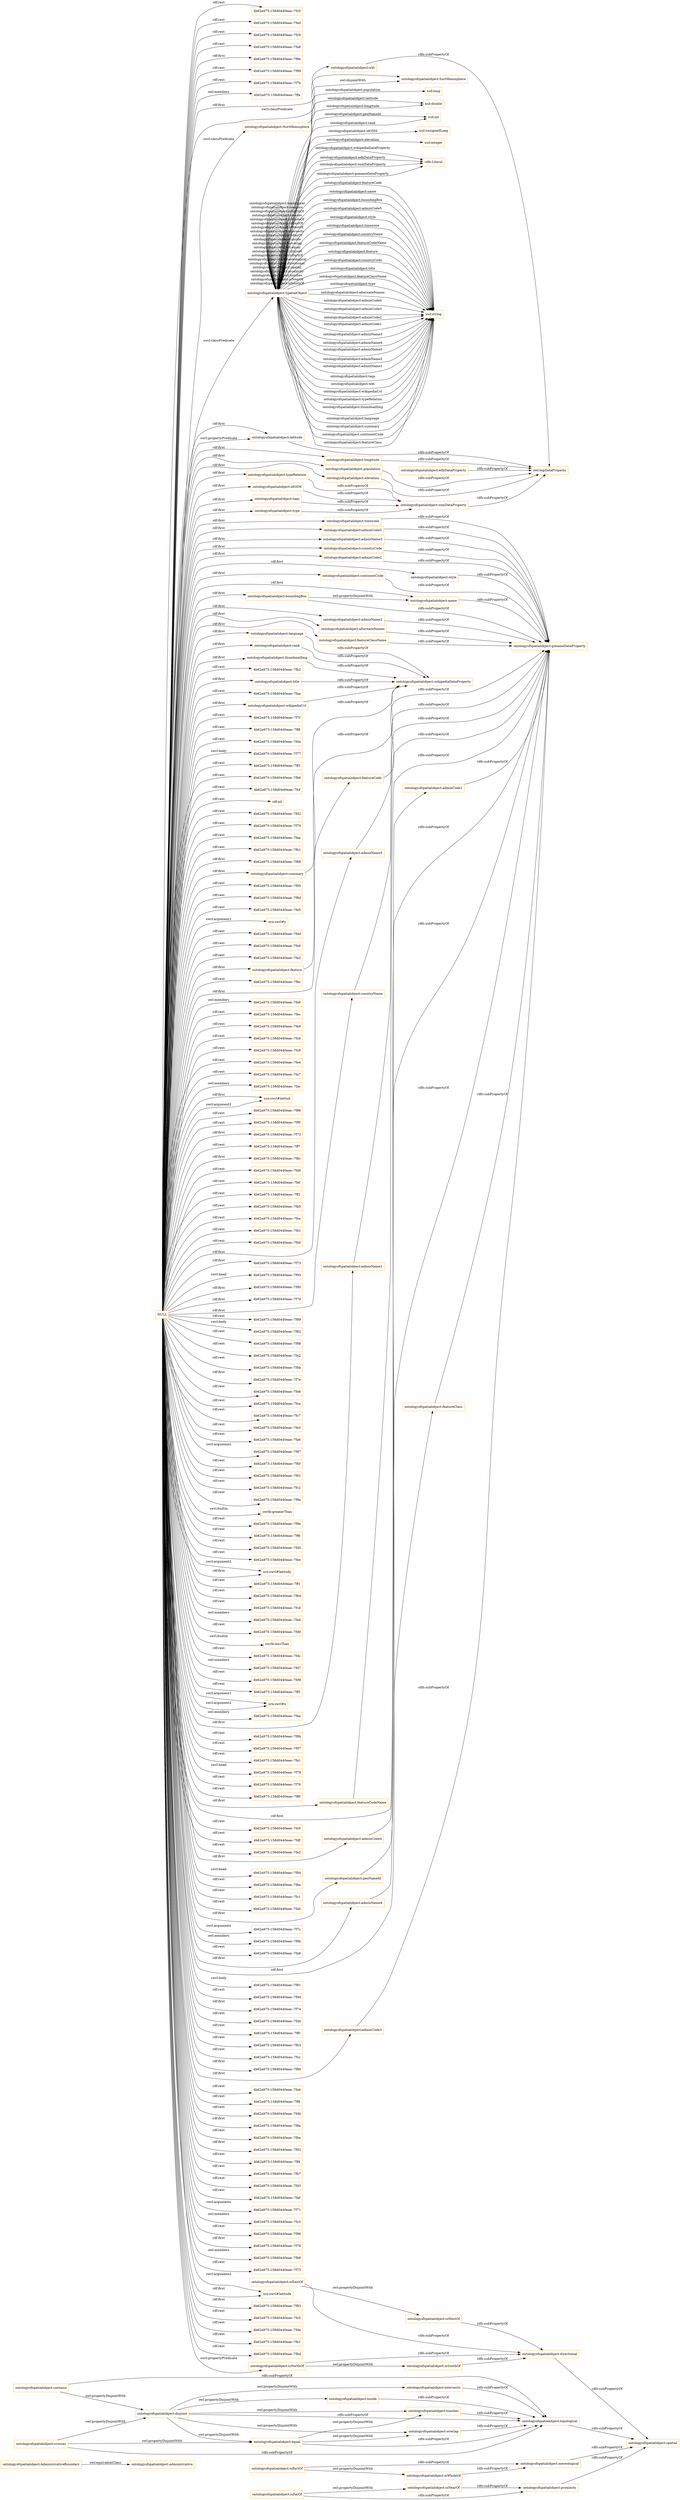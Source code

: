 digraph ar2dtool_diagram { 
rankdir=LR;
size="1501"
node [shape = rectangle, color="orange"]; "ontologyofspatialobject:AdministrativeBoundary" "ontologyofspatialobject:SurtHemisphere" "ontologyofspatialobject:administrative" "ontologyofspatialobject:NortHemisphere" "ontologyofspatialobject:SpatialObject" ; /*classes style*/
	"ontologyofspatialobject:directional" -> "ontologyofspatialobject:spatial" [ label = "rdfs:subPropertyOf" ];
	"ontologyofspatialobject:population" -> "owl:topDataProperty" [ label = "rdfs:subPropertyOf" ];
	"ontologyofspatialobject:summary" -> "ontologyofspatialobject:wikipediaDataProperty" [ label = "rdfs:subPropertyOf" ];
	"ontologyofspatialobject:adminCode4" -> "ontologyofspatialobject:gonameDataProperty" [ label = "rdfs:subPropertyOf" ];
	"ontologyofspatialobject:overlap" -> "ontologyofspatialobject:topological" [ label = "rdfs:subPropertyOf" ];
	"ontologyofspatialobject:feature" -> "ontologyofspatialobject:wikipediaDataProperty" [ label = "rdfs:subPropertyOf" ];
	"ontologyofspatialobject:geoNameId" -> "ontologyofspatialobject:gonameDataProperty" [ label = "rdfs:subPropertyOf" ];
	"ontologyofspatialobject:adminName4" -> "ontologyofspatialobject:gonameDataProperty" [ label = "rdfs:subPropertyOf" ];
	"ontologyofspatialobject:elevation" -> "owl:topDataProperty" [ label = "rdfs:subPropertyOf" ];
	"ontologyofspatialobject:typeRelation" -> "ontologyofspatialobject:osmDataProperty" [ label = "rdfs:subPropertyOf" ];
	"ontologyofspatialobject:isWholeOf" -> "ontologyofspatialobject:mereological" [ label = "rdfs:subPropertyOf" ];
	"ontologyofspatialobject:edbDataProperty" -> "owl:topDataProperty" [ label = "rdfs:subPropertyOf" ];
	"ontologyofspatialobject:idOSM" -> "ontologyofspatialobject:osmDataProperty" [ label = "rdfs:subPropertyOf" ];
	"ontologyofspatialobject:isSouthOf" -> "ontologyofspatialobject:directional" [ label = "rdfs:subPropertyOf" ];
	"ontologyofspatialobject:adminCode3" -> "ontologyofspatialobject:gonameDataProperty" [ label = "rdfs:subPropertyOf" ];
	"ontologyofspatialobject:osmDataProperty" -> "owl:topDataProperty" [ label = "rdfs:subPropertyOf" ];
	"ontologyofspatialobject:timezone" -> "ontologyofspatialobject:gonameDataProperty" [ label = "rdfs:subPropertyOf" ];
	"ontologyofspatialobject:wikipediaUrl" -> "ontologyofspatialobject:wikipediaDataProperty" [ label = "rdfs:subPropertyOf" ];
	"ontologyofspatialobject:adminName3" -> "ontologyofspatialobject:gonameDataProperty" [ label = "rdfs:subPropertyOf" ];
	"ontologyofspatialobject:countryCode" -> "ontologyofspatialobject:gonameDataProperty" [ label = "rdfs:subPropertyOf" ];
	"ontologyofspatialobject:isPartOf" -> "ontologyofspatialobject:mereological" [ label = "rdfs:subPropertyOf" ];
	"ontologyofspatialobject:isPartOf" -> "ontologyofspatialobject:isWholeOf" [ label = "owl:propertyDisjointWith" ];
	"ontologyofspatialobject:adminCode2" -> "ontologyofspatialobject:gonameDataProperty" [ label = "rdfs:subPropertyOf" ];
	"ontologyofspatialobject:mereological" -> "ontologyofspatialobject:spatial" [ label = "rdfs:subPropertyOf" ];
	"ontologyofspatialobject:wkt" -> "owl:topDataProperty" [ label = "rdfs:subPropertyOf" ];
	"ontologyofspatialobject:disjoint" -> "ontologyofspatialobject:intersects" [ label = "owl:propertyDisjointWith" ];
	"ontologyofspatialobject:disjoint" -> "ontologyofspatialobject:overlap" [ label = "owl:propertyDisjointWith" ];
	"ontologyofspatialobject:disjoint" -> "ontologyofspatialobject:topological" [ label = "rdfs:subPropertyOf" ];
	"ontologyofspatialobject:disjoint" -> "ontologyofspatialobject:inside" [ label = "owl:propertyDisjointWith" ];
	"ontologyofspatialobject:disjoint" -> "ontologyofspatialobject:touches" [ label = "owl:propertyDisjointWith" ];
	"ontologyofspatialobject:disjoint" -> "ontologyofspatialobject:equal" [ label = "owl:propertyDisjointWith" ];
	"ontologyofspatialobject:topological" -> "ontologyofspatialobject:spatial" [ label = "rdfs:subPropertyOf" ];
	"ontologyofspatialobject:continentCode" -> "ontologyofspatialobject:gonameDataProperty" [ label = "rdfs:subPropertyOf" ];
	"ontologyofspatialobject:name" -> "ontologyofspatialobject:gonameDataProperty" [ label = "rdfs:subPropertyOf" ];
	"ontologyofspatialobject:isNorthOf" -> "ontologyofspatialobject:isSouthOf" [ label = "owl:propertyDisjointWith" ];
	"ontologyofspatialobject:isNorthOf" -> "ontologyofspatialobject:directional" [ label = "rdfs:subPropertyOf" ];
	"ontologyofspatialobject:adminName2" -> "ontologyofspatialobject:gonameDataProperty" [ label = "rdfs:subPropertyOf" ];
	"ontologyofspatialobject:boundingBox" -> "ontologyofspatialobject:name" [ label = "owl:propertyDisjointWith" ];
	"ontologyofspatialobject:boundingBox" -> "ontologyofspatialobject:gonameDataProperty" [ label = "rdfs:subPropertyOf" ];
	"ontologyofspatialobject:rank" -> "ontologyofspatialobject:wikipediaDataProperty" [ label = "rdfs:subPropertyOf" ];
	"ontologyofspatialobject:alternateNames" -> "ontologyofspatialobject:gonameDataProperty" [ label = "rdfs:subPropertyOf" ];
	"ontologyofspatialobject:isEastOf" -> "ontologyofspatialobject:isWestOf" [ label = "owl:propertyDisjointWith" ];
	"ontologyofspatialobject:isEastOf" -> "ontologyofspatialobject:directional" [ label = "rdfs:subPropertyOf" ];
	"ontologyofspatialobject:contains" -> "ontologyofspatialobject:topological" [ label = "rdfs:subPropertyOf" ];
	"ontologyofspatialobject:contains" -> "ontologyofspatialobject:disjoint" [ label = "owl:propertyDisjointWith" ];
	"ontologyofspatialobject:AdministrativeBoundary" -> "ontologyofspatialobject:administrative" [ label = "owl:equivalentClass" ];
	"NULL" -> "4b62a975:158d0440eae:-7fb2" [ label = "rdf:rest" ];
	"NULL" -> "ontologyofspatialobject:featureClassName" [ label = "rdf:first" ];
	"NULL" -> "4b62a975:158d0440eae:-7faa" [ label = "rdf:rest" ];
	"NULL" -> "ontologyofspatialobject:language" [ label = "rdf:first" ];
	"NULL" -> "4b62a975:158d0440eae:-7f7f" [ label = "rdf:rest" ];
	"NULL" -> "4b62a975:158d0440eae:-7ff8" [ label = "rdf:rest" ];
	"NULL" -> "4b62a975:158d0440eae:-7fda" [ label = "rdf:rest" ];
	"NULL" -> "4b62a975:158d0440eae:-7f77" [ label = "swrl:body" ];
	"NULL" -> "4b62a975:158d0440eae:-7ff3" [ label = "rdf:rest" ];
	"NULL" -> "4b62a975:158d0440eae:-7fb6" [ label = "rdf:rest" ];
	"NULL" -> "4b62a975:158d0440eae:-7fcf" [ label = "rdf:rest" ];
	"NULL" -> "rdf:nil" [ label = "rdf:rest" ];
	"NULL" -> "4b62a975:158d0440eae:-7fd2" [ label = "rdf:rest" ];
	"NULL" -> "4b62a975:158d0440eae:-7f70" [ label = "rdf:rest" ];
	"NULL" -> "4b62a975:158d0440eae:-7fae" [ label = "rdf:rest" ];
	"NULL" -> "ontologyofspatialobject:adminName3" [ label = "rdf:first" ];
	"NULL" -> "4b62a975:158d0440eae:-7fb1" [ label = "rdf:rest" ];
	"NULL" -> "4b62a975:158d0440eae:-7f88" [ label = "rdf:first" ];
	"NULL" -> "ontologyofspatialobject:thumbnailImg" [ label = "rdf:first" ];
	"NULL" -> "4b62a975:158d0440eae:-7f95" [ label = "rdf:rest" ];
	"NULL" -> "ontologyofspatialobject:wkt" [ label = "rdf:first" ];
	"NULL" -> "ontologyofspatialobject:timezone" [ label = "rdf:first" ];
	"NULL" -> "4b62a975:158d0440eae:-7f8d" [ label = "rdf:rest" ];
	"NULL" -> "4b62a975:158d0440eae:-7fe5" [ label = "rdf:rest" ];
	"NULL" -> "urn:swrl#y" [ label = "swrl:argument1" ];
	"NULL" -> "4b62a975:158d0440eae:-7fdd" [ label = "rdf:rest" ];
	"NULL" -> "4b62a975:158d0440eae:-7fe0" [ label = "rdf:rest" ];
	"NULL" -> "4b62a975:158d0440eae:-7fa3" [ label = "rdf:rest" ];
	"NULL" -> "ontologyofspatialobject:featureCode" [ label = "rdf:first" ];
	"NULL" -> "4b62a975:158d0440eae:-7fbc" [ label = "rdf:rest" ];
	"NULL" -> "ontologyofspatialobject:latitude" [ label = "swrl:propertyPredicate" ];
	"NULL" -> "4b62a975:158d0440eae:-7fe6" [ label = "owl:members" ];
	"NULL" -> "4b62a975:158d0440eae:-7fec" [ label = "rdf:rest" ];
	"NULL" -> "4b62a975:158d0440eae:-7fe9" [ label = "rdf:rest" ];
	"NULL" -> "4b62a975:158d0440eae:-7fcb" [ label = "rdf:rest" ];
	"NULL" -> "4b62a975:158d0440eae:-7fc8" [ label = "rdf:rest" ];
	"NULL" -> "ontologyofspatialobject:adminCode3" [ label = "rdf:first" ];
	"NULL" -> "4b62a975:158d0440eae:-7fe4" [ label = "rdf:rest" ];
	"NULL" -> "4b62a975:158d0440eae:-7fa7" [ label = "rdf:rest" ];
	"NULL" -> "4b62a975:158d0440eae:-7fac" [ label = "owl:members" ];
	"NULL" -> "ontologyofspatialobject:geoNameId" [ label = "rdf:first" ];
	"NULL" -> "urn:swrl#latitud" [ label = "swrl:argument2" ];
	"NULL" -> "4b62a975:158d0440eae:-7f86" [ label = "rdf:rest" ];
	"NULL" -> "4b62a975:158d0440eae:-7f9f" [ label = "rdf:rest" ];
	"NULL" -> "ontologyofspatialobject:adminCode4" [ label = "rdf:first" ];
	"NULL" -> "ontologyofspatialobject:continentCode" [ label = "rdf:first" ];
	"NULL" -> "4b62a975:158d0440eae:-7f72" [ label = "rdf:first" ];
	"NULL" -> "4b62a975:158d0440eae:-7ff7" [ label = "rdf:rest" ];
	"NULL" -> "4b62a975:158d0440eae:-7f8c" [ label = "rdf:first" ];
	"NULL" -> "4b62a975:158d0440eae:-7fd6" [ label = "rdf:rest" ];
	"NULL" -> "4b62a975:158d0440eae:-7fef" [ label = "rdf:rest" ];
	"NULL" -> "4b62a975:158d0440eae:-7ff2" [ label = "rdf:rest" ];
	"NULL" -> "4b62a975:158d0440eae:-7fb5" [ label = "rdf:rest" ];
	"NULL" -> "ontologyofspatialobject:latitude" [ label = "rdf:first" ];
	"NULL" -> "4b62a975:158d0440eae:-7fce" [ label = "rdf:rest" ];
	"NULL" -> "4b62a975:158d0440eae:-7fd1" [ label = "rdf:rest" ];
	"NULL" -> "ontologyofspatialobject:adminName4" [ label = "rdf:first" ];
	"NULL" -> "4b62a975:158d0440eae:-7fb0" [ label = "rdf:rest" ];
	"NULL" -> "ontologyofspatialobject:countryName" [ label = "rdf:first" ];
	"NULL" -> "urn:swrl#latitud" [ label = "rdf:first" ];
	"NULL" -> "4b62a975:158d0440eae:-7f73" [ label = "rdf:first" ];
	"NULL" -> "4b62a975:158d0440eae:-7f93" [ label = "swrl:head" ];
	"NULL" -> "4b62a975:158d0440eae:-7f90" [ label = "rdf:first" ];
	"NULL" -> "4b62a975:158d0440eae:-7f7d" [ label = "rdf:first" ];
	"NULL" -> "ontologyofspatialobject:taqs" [ label = "rdf:first" ];
	"NULL" -> "4b62a975:158d0440eae:-7f89" [ label = "rdf:rest" ];
	"NULL" -> "4b62a975:158d0440eae:-7f82" [ label = "swrl:body" ];
	"NULL" -> "4b62a975:158d0440eae:-7f98" [ label = "rdf:rest" ];
	"NULL" -> "4b62a975:158d0440eae:-7fa2" [ label = "rdf:rest" ];
	"NULL" -> "4b62a975:158d0440eae:-7fbb" [ label = "rdf:rest" ];
	"NULL" -> "ontologyofspatialobject:summary" [ label = "rdf:first" ];
	"NULL" -> "ontologyofspatialobject:boundingBox" [ label = "rdf:first" ];
	"NULL" -> "4b62a975:158d0440eae:-7f7e" [ label = "rdf:first" ];
	"NULL" -> "4b62a975:158d0440eae:-7fe8" [ label = "rdf:rest" ];
	"NULL" -> "4b62a975:158d0440eae:-7fca" [ label = "rdf:rest" ];
	"NULL" -> "ontologyofspatialobject:feature" [ label = "rdf:first" ];
	"NULL" -> "4b62a975:158d0440eae:-7fc7" [ label = "rdf:rest" ];
	"NULL" -> "ontologyofspatialobject:SpatialObject" [ label = "swrl:classPredicate" ];
	"NULL" -> "4b62a975:158d0440eae:-7fe3" [ label = "rdf:rest" ];
	"NULL" -> "4b62a975:158d0440eae:-7fa6" [ label = "rdf:rest" ];
	"NULL" -> "4b62a975:158d0440eae:-7f87" [ label = "swrl:arguments" ];
	"NULL" -> "ontologyofspatialobject:SurtHemisphere" [ label = "swrl:classPredicate" ];
	"NULL" -> "4b62a975:158d0440eae:-7fbf" [ label = "rdf:rest" ];
	"NULL" -> "4b62a975:158d0440eae:-7f81" [ label = "rdf:rest" ];
	"NULL" -> "4b62a975:158d0440eae:-7fc2" [ label = "rdf:rest" ];
	"NULL" -> "4b62a975:158d0440eae:-7f9a" [ label = "rdf:rest" ];
	"NULL" -> "swrlb:greaterThan" [ label = "swrl:builtin" ];
	"NULL" -> "ontologyofspatialobject:NortHemisphere" [ label = "swrl:classPredicate" ];
	"NULL" -> "4b62a975:158d0440eae:-7f9e" [ label = "rdf:rest" ];
	"NULL" -> "4b62a975:158d0440eae:-7ff6" [ label = "rdf:rest" ];
	"NULL" -> "4b62a975:158d0440eae:-7fd5" [ label = "rdf:rest" ];
	"NULL" -> "4b62a975:158d0440eae:-7fee" [ label = "rdf:rest" ];
	"NULL" -> "urn:swrl#latitudy" [ label = "rdf:first" ];
	"NULL" -> "4b62a975:158d0440eae:-7ff1" [ label = "rdf:rest" ];
	"NULL" -> "4b62a975:158d0440eae:-7fb4" [ label = "rdf:rest" ];
	"NULL" -> "4b62a975:158d0440eae:-7fcd" [ label = "rdf:rest" ];
	"NULL" -> "4b62a975:158d0440eae:-7fa4" [ label = "owl:members" ];
	"NULL" -> "4b62a975:158d0440eae:-7fd0" [ label = "rdf:rest" ];
	"NULL" -> "swrlb:lessThan" [ label = "swrl:builtin" ];
	"NULL" -> "4b62a975:158d0440eae:-7fdc" [ label = "rdf:rest" ];
	"NULL" -> "4b62a975:158d0440eae:-7fd7" [ label = "owl:members" ];
	"NULL" -> "4b62a975:158d0440eae:-7fd9" [ label = "rdf:rest" ];
	"NULL" -> "4b62a975:158d0440eae:-7ff5" [ label = "rdf:rest" ];
	"NULL" -> "urn:swrl#x" [ label = "swrl:argument2" ];
	"NULL" -> "4b62a975:158d0440eae:-7fea" [ label = "owl:members" ];
	"NULL" -> "ontologyofspatialobject:elevation" [ label = "rdf:first" ];
	"NULL" -> "ontologyofspatialobject:adminName1" [ label = "rdf:first" ];
	"NULL" -> "ontologyofspatialobject:name" [ label = "rdf:first" ];
	"NULL" -> "4b62a975:158d0440eae:-7f8b" [ label = "rdf:rest" ];
	"NULL" -> "urn:swrl#latitudy" [ label = "swrl:argument2" ];
	"NULL" -> "4b62a975:158d0440eae:-7f97" [ label = "rdf:rest" ];
	"NULL" -> "4b62a975:158d0440eae:-7fa1" [ label = "rdf:rest" ];
	"NULL" -> "4b62a975:158d0440eae:-7f79" [ label = "swrl:head" ];
	"NULL" -> "ontologyofspatialobject:wikipediaUrl" [ label = "rdf:first" ];
	"NULL" -> "4b62a975:158d0440eae:-7f76" [ label = "rdf:rest" ];
	"NULL" -> "4b62a975:158d0440eae:-7f8f" [ label = "rdf:rest" ];
	"NULL" -> "ontologyofspatialobject:longitude" [ label = "rdf:first" ];
	"NULL" -> "ontologyofspatialobject:adminName2" [ label = "rdf:first" ];
	"NULL" -> "ontologyofspatialobject:featureClass" [ label = "rdf:first" ];
	"NULL" -> "4b62a975:158d0440eae:-7fc6" [ label = "rdf:rest" ];
	"NULL" -> "4b62a975:158d0440eae:-7fdf" [ label = "rdf:rest" ];
	"NULL" -> "4b62a975:158d0440eae:-7fe2" [ label = "rdf:rest" ];
	"NULL" -> "ontologyofspatialobject:adminCode5" [ label = "rdf:first" ];
	"NULL" -> "4b62a975:158d0440eae:-7f84" [ label = "swrl:head" ];
	"NULL" -> "4b62a975:158d0440eae:-7fbe" [ label = "rdf:rest" ];
	"NULL" -> "4b62a975:158d0440eae:-7fc1" [ label = "rdf:rest" ];
	"NULL" -> "4b62a975:158d0440eae:-7fa0" [ label = "rdf:rest" ];
	"NULL" -> "ontologyofspatialobject:style" [ label = "rdf:first" ];
	"NULL" -> "4b62a975:158d0440eae:-7f7c" [ label = "swrl:arguments" ];
	"NULL" -> "4b62a975:158d0440eae:-7f9b" [ label = "owl:members" ];
	"NULL" -> "4b62a975:158d0440eae:-7fa9" [ label = "rdf:rest" ];
	"NULL" -> "ontologyofspatialobject:adminName5" [ label = "rdf:first" ];
	"NULL" -> "ontologyofspatialobject:adminCode1" [ label = "rdf:first" ];
	"NULL" -> "urn:swrl#x" [ label = "swrl:argument1" ];
	"NULL" -> "ontologyofspatialobject:rank" [ label = "rdf:first" ];
	"NULL" -> "4b62a975:158d0440eae:-7f91" [ label = "swrl:body" ];
	"NULL" -> "4b62a975:158d0440eae:-7f9d" [ label = "rdf:rest" ];
	"NULL" -> "4b62a975:158d0440eae:-7f74" [ label = "rdf:first" ];
	"NULL" -> "4b62a975:158d0440eae:-7fd4" [ label = "rdf:rest" ];
	"NULL" -> "4b62a975:158d0440eae:-7ff0" [ label = "rdf:rest" ];
	"NULL" -> "4b62a975:158d0440eae:-7fb3" [ label = "rdf:rest" ];
	"NULL" -> "4b62a975:158d0440eae:-7fcc" [ label = "rdf:rest" ];
	"NULL" -> "4b62a975:158d0440eae:-7f80" [ label = "rdf:first" ];
	"NULL" -> "ontologyofspatialobject:title" [ label = "rdf:first" ];
	"NULL" -> "4b62a975:158d0440eae:-7fab" [ label = "rdf:rest" ];
	"NULL" -> "ontologyofspatialobject:adminCode2" [ label = "rdf:first" ];
	"NULL" -> "4b62a975:158d0440eae:-7ff9" [ label = "rdf:rest" ];
	"NULL" -> "4b62a975:158d0440eae:-7fdb" [ label = "rdf:rest" ];
	"NULL" -> "4b62a975:158d0440eae:-7f8a" [ label = "rdf:first" ];
	"NULL" -> "ontologyofspatialobject:isNorthOf" [ label = "swrl:propertyPredicate" ];
	"NULL" -> "4b62a975:158d0440eae:-7fba" [ label = "rdf:rest" ];
	"NULL" -> "ontologyofspatialobject:idOSM" [ label = "rdf:first" ];
	"NULL" -> "4b62a975:158d0440eae:-7f92" [ label = "rdf:first" ];
	"NULL" -> "4b62a975:158d0440eae:-7ff4" [ label = "rdf:rest" ];
	"NULL" -> "4b62a975:158d0440eae:-7fb7" [ label = "rdf:rest" ];
	"NULL" -> "4b62a975:158d0440eae:-7fd3" [ label = "rdf:rest" ];
	"NULL" -> "4b62a975:158d0440eae:-7faf" [ label = "rdf:rest" ];
	"NULL" -> "4b62a975:158d0440eae:-7f71" [ label = "swrl:arguments" ];
	"NULL" -> "4b62a975:158d0440eae:-7fc3" [ label = "owl:members" ];
	"NULL" -> "ontologyofspatialobject:typeRelation" [ label = "rdf:first" ];
	"NULL" -> "4b62a975:158d0440eae:-7f96" [ label = "rdf:rest" ];
	"NULL" -> "4b62a975:158d0440eae:-7f78" [ label = "rdf:first" ];
	"NULL" -> "4b62a975:158d0440eae:-7fb8" [ label = "owl:members" ];
	"NULL" -> "4b62a975:158d0440eae:-7f75" [ label = "rdf:rest" ];
	"NULL" -> "ontologyofspatialobject:type" [ label = "rdf:first" ];
	"NULL" -> "urn:swrl#latitudx" [ label = "rdf:first" ];
	"NULL" -> "ontologyofspatialobject:population" [ label = "rdf:first" ];
	"NULL" -> "4b62a975:158d0440eae:-7f83" [ label = "rdf:first" ];
	"NULL" -> "4b62a975:158d0440eae:-7fc5" [ label = "rdf:rest" ];
	"NULL" -> "urn:swrl#latitudx" [ label = "swrl:argument2" ];
	"NULL" -> "4b62a975:158d0440eae:-7fde" [ label = "rdf:rest" ];
	"NULL" -> "4b62a975:158d0440eae:-7fe1" [ label = "rdf:rest" ];
	"NULL" -> "4b62a975:158d0440eae:-7fbd" [ label = "rdf:rest" ];
	"NULL" -> "4b62a975:158d0440eae:-7fc0" [ label = "rdf:rest" ];
	"NULL" -> "4b62a975:158d0440eae:-7fed" [ label = "rdf:rest" ];
	"NULL" -> "ontologyofspatialobject:countryCode" [ label = "rdf:first" ];
	"NULL" -> "4b62a975:158d0440eae:-7fc9" [ label = "rdf:rest" ];
	"NULL" -> "4b62a975:158d0440eae:-7fa8" [ label = "rdf:rest" ];
	"NULL" -> "4b62a975:158d0440eae:-7f8e" [ label = "rdf:first" ];
	"NULL" -> "4b62a975:158d0440eae:-7f99" [ label = "rdf:rest" ];
	"NULL" -> "4b62a975:158d0440eae:-7f7b" [ label = "rdf:rest" ];
	"NULL" -> "4b62a975:158d0440eae:-7ffa" [ label = "owl:members" ];
	"NULL" -> "ontologyofspatialobject:featureCodeName" [ label = "rdf:first" ];
	"NULL" -> "ontologyofspatialobject:alternateNames" [ label = "rdf:first" ];
	"ontologyofspatialobject:adminCode1" -> "ontologyofspatialobject:gonameDataProperty" [ label = "rdfs:subPropertyOf" ];
	"ontologyofspatialobject:touches" -> "ontologyofspatialobject:topological" [ label = "rdfs:subPropertyOf" ];
	"ontologyofspatialobject:language" -> "ontologyofspatialobject:wikipediaDataProperty" [ label = "rdfs:subPropertyOf" ];
	"ontologyofspatialobject:inside" -> "ontologyofspatialobject:topological" [ label = "rdfs:subPropertyOf" ];
	"ontologyofspatialobject:longitude" -> "owl:topDataProperty" [ label = "rdfs:subPropertyOf" ];
	"ontologyofspatialobject:adminName1" -> "ontologyofspatialobject:gonameDataProperty" [ label = "rdfs:subPropertyOf" ];
	"ontologyofspatialobject:style" -> "ontologyofspatialobject:gonameDataProperty" [ label = "rdfs:subPropertyOf" ];
	"ontologyofspatialobject:crosses" -> "ontologyofspatialobject:topological" [ label = "rdfs:subPropertyOf" ];
	"ontologyofspatialobject:crosses" -> "ontologyofspatialobject:equal" [ label = "owl:propertyDisjointWith" ];
	"ontologyofspatialobject:crosses" -> "ontologyofspatialobject:disjoint" [ label = "owl:propertyDisjointWith" ];
	"ontologyofspatialobject:featureCodeName" -> "ontologyofspatialobject:gonameDataProperty" [ label = "rdfs:subPropertyOf" ];
	"ontologyofspatialobject:NortHemisphere" -> "ontologyofspatialobject:SurtHemisphere" [ label = "owl:disjointWith" ];
	"ontologyofspatialobject:intersects" -> "ontologyofspatialobject:topological" [ label = "rdfs:subPropertyOf" ];
	"ontologyofspatialobject:isFarOf" -> "ontologyofspatialobject:proximity" [ label = "rdfs:subPropertyOf" ];
	"ontologyofspatialobject:isFarOf" -> "ontologyofspatialobject:isNearOf" [ label = "owl:propertyDisjointWith" ];
	"ontologyofspatialobject:latitude" -> "owl:topDataProperty" [ label = "rdfs:subPropertyOf" ];
	"ontologyofspatialobject:proximity" -> "ontologyofspatialobject:spatial" [ label = "rdfs:subPropertyOf" ];
	"ontologyofspatialobject:isWestOf" -> "ontologyofspatialobject:directional" [ label = "rdfs:subPropertyOf" ];
	"ontologyofspatialobject:taqs" -> "ontologyofspatialobject:osmDataProperty" [ label = "rdfs:subPropertyOf" ];
	"ontologyofspatialobject:equal" -> "ontologyofspatialobject:touches" [ label = "owl:propertyDisjointWith" ];
	"ontologyofspatialobject:equal" -> "ontologyofspatialobject:topological" [ label = "rdfs:subPropertyOf" ];
	"ontologyofspatialobject:equal" -> "ontologyofspatialobject:overlap" [ label = "owl:propertyDisjointWith" ];
	"ontologyofspatialobject:featureClassName" -> "ontologyofspatialobject:gonameDataProperty" [ label = "rdfs:subPropertyOf" ];
	"ontologyofspatialobject:countryName" -> "ontologyofspatialobject:gonameDataProperty" [ label = "rdfs:subPropertyOf" ];
	"ontologyofspatialobject:type" -> "ontologyofspatialobject:osmDataProperty" [ label = "rdfs:subPropertyOf" ];
	"ontologyofspatialobject:thumbnailImg" -> "ontologyofspatialobject:wikipediaDataProperty" [ label = "rdfs:subPropertyOf" ];
	"ontologyofspatialobject:adminCode5" -> "ontologyofspatialobject:gonameDataProperty" [ label = "rdfs:subPropertyOf" ];
	"ontologyofspatialobject:featureCode" -> "ontologyofspatialobject:gonameDataProperty" [ label = "rdfs:subPropertyOf" ];
	"ontologyofspatialobject:title" -> "ontologyofspatialobject:wikipediaDataProperty" [ label = "rdfs:subPropertyOf" ];
	"ontologyofspatialobject:featureClass" -> "ontologyofspatialobject:gonameDataProperty" [ label = "rdfs:subPropertyOf" ];
	"ontologyofspatialobject:adminName5" -> "ontologyofspatialobject:gonameDataProperty" [ label = "rdfs:subPropertyOf" ];
	"ontologyofspatialobject:isNearOf" -> "ontologyofspatialobject:proximity" [ label = "rdfs:subPropertyOf" ];
	"ontologyofspatialobject:SpatialObject" -> "xsd:string" [ label = "ontologyofspatialobject:featureClassName" ];
	"ontologyofspatialobject:SpatialObject" -> "xsd:string" [ label = "ontologyofspatialobject:type" ];
	"ontologyofspatialobject:SpatialObject" -> "ontologyofspatialobject:SpatialObject" [ label = "ontologyofspatialobject:isSouthOf" ];
	"ontologyofspatialobject:SpatialObject" -> "xsd:long" [ label = "ontologyofspatialobject:population" ];
	"ontologyofspatialobject:SpatialObject" -> "ontologyofspatialobject:SpatialObject" [ label = "ontologyofspatialobject:isNearOf" ];
	"ontologyofspatialobject:SpatialObject" -> "xsd:string" [ label = "ontologyofspatialobject:alternateNames" ];
	"ontologyofspatialobject:SpatialObject" -> "ontologyofspatialobject:SpatialObject" [ label = "ontologyofspatialobject:touches" ];
	"ontologyofspatialobject:SpatialObject" -> "xsd:double" [ label = "ontologyofspatialobject:latitude" ];
	"ontologyofspatialobject:SpatialObject" -> "xsd:string" [ label = "ontologyofspatialobject:adminCode4" ];
	"ontologyofspatialobject:SpatialObject" -> "ontologyofspatialobject:SpatialObject" [ label = "ontologyofspatialobject:proximity" ];
	"ontologyofspatialobject:SpatialObject" -> "xsd:string" [ label = "ontologyofspatialobject:adminCode3" ];
	"ontologyofspatialobject:SpatialObject" -> "xsd:string" [ label = "ontologyofspatialobject:adminCode2" ];
	"ontologyofspatialobject:SpatialObject" -> "xsd:string" [ label = "ontologyofspatialobject:adminCode1" ];
	"ontologyofspatialobject:SpatialObject" -> "xsd:string" [ label = "ontologyofspatialobject:adminName3" ];
	"ontologyofspatialobject:SpatialObject" -> "xsd:string" [ label = "ontologyofspatialobject:adminName4" ];
	"ontologyofspatialobject:SpatialObject" -> "xsd:string" [ label = "ontologyofspatialobject:adminName5" ];
	"ontologyofspatialobject:SpatialObject" -> "ontologyofspatialobject:SpatialObject" [ label = "ontologyofspatialobject:spatial" ];
	"ontologyofspatialobject:SpatialObject" -> "ontologyofspatialobject:SpatialObject" [ label = "ontologyofspatialobject:directional" ];
	"ontologyofspatialobject:SpatialObject" -> "xsd:string" [ label = "ontologyofspatialobject:adminName2" ];
	"ontologyofspatialobject:SpatialObject" -> "xsd:string" [ label = "ontologyofspatialobject:adminName1" ];
	"ontologyofspatialobject:SpatialObject" -> "xsd:string" [ label = "ontologyofspatialobject:taqs" ];
	"ontologyofspatialobject:SpatialObject" -> "ontologyofspatialobject:SpatialObject" [ label = "ontologyofspatialobject:mereological" ];
	"ontologyofspatialobject:SpatialObject" -> "ontologyofspatialobject:SpatialObject" [ label = "ontologyofspatialobject:isPartOf" ];
	"ontologyofspatialobject:SpatialObject" -> "xsd:int" [ label = "ontologyofspatialobject:geoNameId" ];
	"ontologyofspatialobject:SpatialObject" -> "xsd:string" [ label = "ontologyofspatialobject:wkt" ];
	"ontologyofspatialobject:SpatialObject" -> "xsd:string" [ label = "ontologyofspatialobject:wikipediaUrl" ];
	"ontologyofspatialobject:SpatialObject" -> "xsd:string" [ label = "ontologyofspatialobject:typeRelation" ];
	"ontologyofspatialobject:SpatialObject" -> "ontologyofspatialobject:SpatialObject" [ label = "ontologyofspatialobject:disjoint" ];
	"ontologyofspatialobject:SpatialObject" -> "xsd:string" [ label = "ontologyofspatialobject:thumbnailImg" ];
	"ontologyofspatialobject:SpatialObject" -> "ontologyofspatialobject:SpatialObject" [ label = "ontologyofspatialobject:equal" ];
	"ontologyofspatialobject:SpatialObject" -> "xsd:string" [ label = "ontologyofspatialobject:language" ];
	"ontologyofspatialobject:SpatialObject" -> "xsd:unsignedLong" [ label = "ontologyofspatialobject:idOSM" ];
	"ontologyofspatialobject:SpatialObject" -> "xsd:string" [ label = "ontologyofspatialobject:summary" ];
	"ontologyofspatialobject:SpatialObject" -> "ontologyofspatialobject:SpatialObject" [ label = "ontologyofspatialobject:overlap" ];
	"ontologyofspatialobject:SpatialObject" -> "xsd:integer" [ label = "ontologyofspatialobject:elevation" ];
	"ontologyofspatialobject:SpatialObject" -> "xsd:string" [ label = "ontologyofspatialobject:continentCode" ];
	"ontologyofspatialobject:SpatialObject" -> "xsd:string" [ label = "ontologyofspatialobject:featureClass" ];
	"ontologyofspatialobject:SpatialObject" -> "xsd:string" [ label = "ontologyofspatialobject:featureCode" ];
	"ontologyofspatialobject:SpatialObject" -> "xsd:string" [ label = "ontologyofspatialobject:name" ];
	"ontologyofspatialobject:SpatialObject" -> "xsd:string" [ label = "ontologyofspatialobject:boundingBox" ];
	"ontologyofspatialobject:SpatialObject" -> "rdfs:Literal" [ label = "ontologyofspatialobject:osmDataProperty" ];
	"ontologyofspatialobject:SpatialObject" -> "rdfs:Literal" [ label = "ontologyofspatialobject:gonameDataProperty" ];
	"ontologyofspatialobject:SpatialObject" -> "ontologyofspatialobject:SpatialObject" [ label = "ontologyofspatialobject:inside" ];
	"ontologyofspatialobject:SpatialObject" -> "rdfs:Literal" [ label = "ontologyofspatialobject:wikipediaDataProperty" ];
	"ontologyofspatialobject:SpatialObject" -> "ontologyofspatialobject:SpatialObject" [ label = "ontologyofspatialobject:isFarOf" ];
	"ontologyofspatialobject:SpatialObject" -> "xsd:string" [ label = "ontologyofspatialobject:adminCode5" ];
	"ontologyofspatialobject:SpatialObject" -> "xsd:string" [ label = "ontologyofspatialobject:style" ];
	"ontologyofspatialobject:SpatialObject" -> "ontologyofspatialobject:SpatialObject" [ label = "ontologyofspatialobject:intersects" ];
	"ontologyofspatialobject:SpatialObject" -> "xsd:string" [ label = "ontologyofspatialobject:timezone" ];
	"ontologyofspatialobject:SpatialObject" -> "ontologyofspatialobject:SpatialObject" [ label = "ontologyofspatialobject:isWestOf" ];
	"ontologyofspatialobject:SpatialObject" -> "ontologyofspatialobject:SpatialObject" [ label = "ontologyofspatialobject:isEastOf" ];
	"ontologyofspatialobject:SpatialObject" -> "ontologyofspatialobject:SpatialObject" [ label = "ontologyofspatialobject:isWholeOf" ];
	"ontologyofspatialobject:SpatialObject" -> "ontologyofspatialobject:SpatialObject" [ label = "ontologyofspatialobject:crosses" ];
	"ontologyofspatialobject:SpatialObject" -> "xsd:string" [ label = "ontologyofspatialobject:countryName" ];
	"ontologyofspatialobject:SpatialObject" -> "ontologyofspatialobject:SpatialObject" [ label = "ontologyofspatialobject:isNorthOf" ];
	"ontologyofspatialobject:SpatialObject" -> "xsd:int" [ label = "ontologyofspatialobject:rank" ];
	"ontologyofspatialobject:SpatialObject" -> "ontologyofspatialobject:SpatialObject" [ label = "ontologyofspatialobject:contains" ];
	"ontologyofspatialobject:SpatialObject" -> "ontologyofspatialobject:SpatialObject" [ label = "ontologyofspatialobject:topological" ];
	"ontologyofspatialobject:SpatialObject" -> "xsd:double" [ label = "ontologyofspatialobject:longitude" ];
	"ontologyofspatialobject:SpatialObject" -> "xsd:string" [ label = "ontologyofspatialobject:featureCodeName" ];
	"ontologyofspatialobject:SpatialObject" -> "xsd:string" [ label = "ontologyofspatialobject:feature" ];
	"ontologyofspatialobject:SpatialObject" -> "xsd:string" [ label = "ontologyofspatialobject:countryCode" ];
	"ontologyofspatialobject:SpatialObject" -> "xsd:string" [ label = "ontologyofspatialobject:title" ];
	"ontologyofspatialobject:SpatialObject" -> "rdfs:Literal" [ label = "ontologyofspatialobject:edbDataProperty" ];

}
